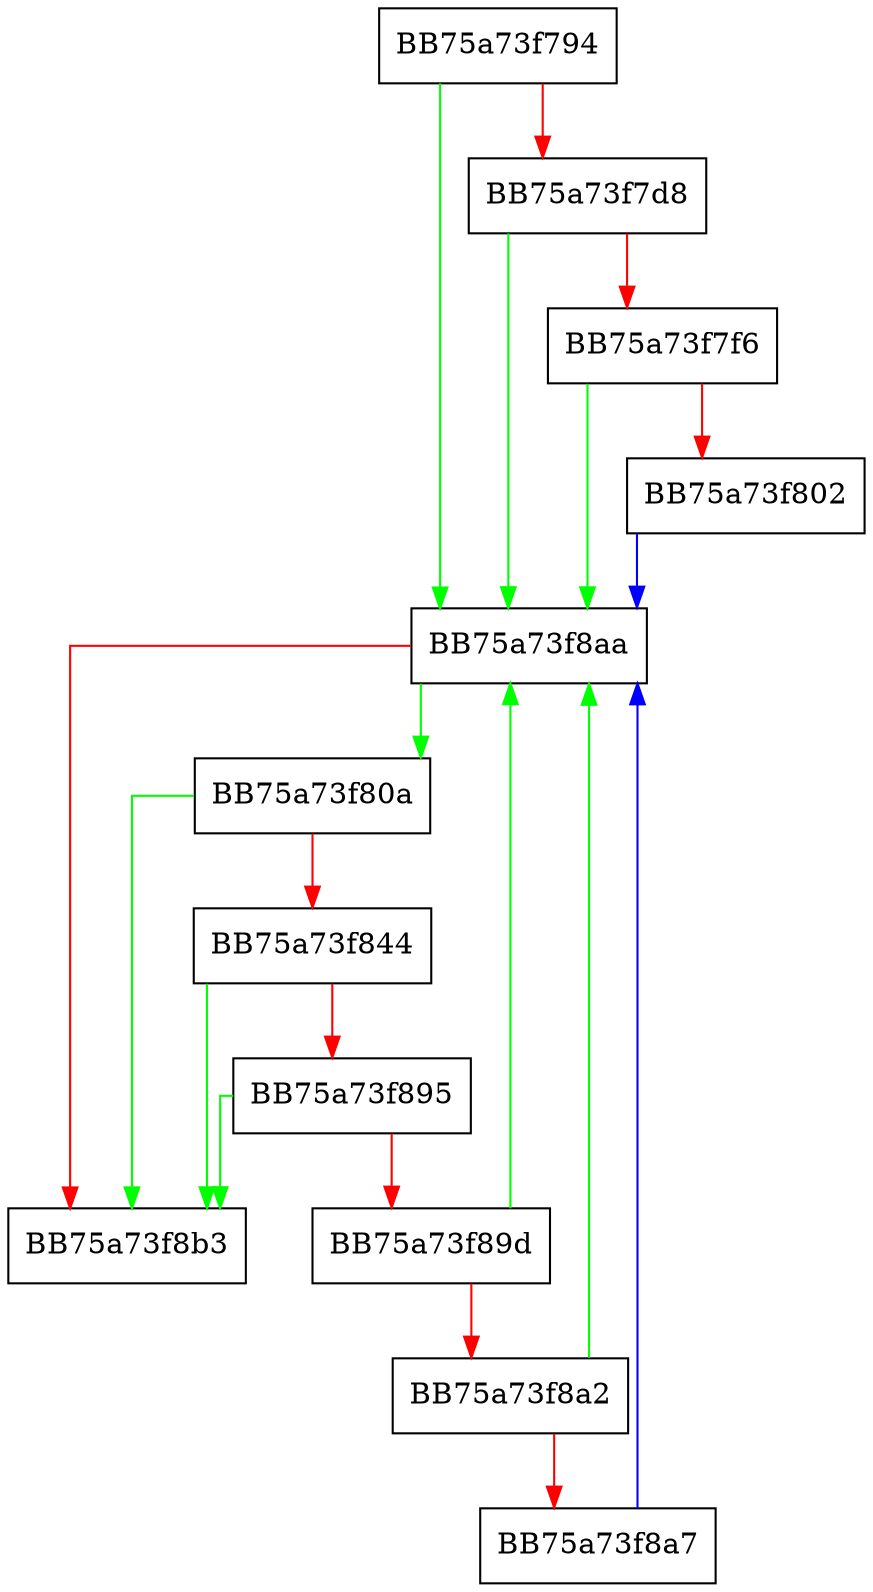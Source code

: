 digraph machoscan_hstr_region {
  node [shape="box"];
  graph [splines=ortho];
  BB75a73f794 -> BB75a73f8aa [color="green"];
  BB75a73f794 -> BB75a73f7d8 [color="red"];
  BB75a73f7d8 -> BB75a73f8aa [color="green"];
  BB75a73f7d8 -> BB75a73f7f6 [color="red"];
  BB75a73f7f6 -> BB75a73f8aa [color="green"];
  BB75a73f7f6 -> BB75a73f802 [color="red"];
  BB75a73f802 -> BB75a73f8aa [color="blue"];
  BB75a73f80a -> BB75a73f8b3 [color="green"];
  BB75a73f80a -> BB75a73f844 [color="red"];
  BB75a73f844 -> BB75a73f8b3 [color="green"];
  BB75a73f844 -> BB75a73f895 [color="red"];
  BB75a73f895 -> BB75a73f8b3 [color="green"];
  BB75a73f895 -> BB75a73f89d [color="red"];
  BB75a73f89d -> BB75a73f8aa [color="green"];
  BB75a73f89d -> BB75a73f8a2 [color="red"];
  BB75a73f8a2 -> BB75a73f8aa [color="green"];
  BB75a73f8a2 -> BB75a73f8a7 [color="red"];
  BB75a73f8a7 -> BB75a73f8aa [color="blue"];
  BB75a73f8aa -> BB75a73f80a [color="green"];
  BB75a73f8aa -> BB75a73f8b3 [color="red"];
}